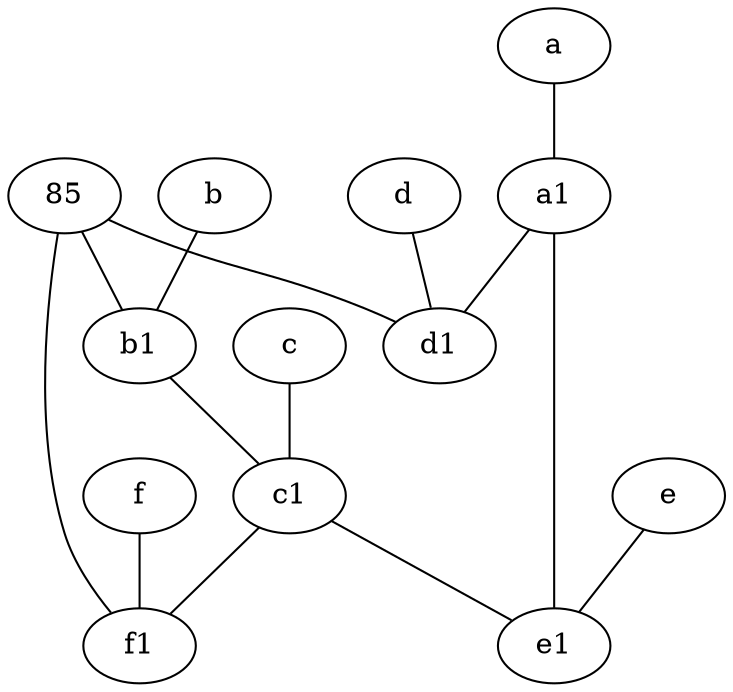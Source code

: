 graph {
	f [pos="3,9!"]
	a [pos="8,2!"]
	c [pos="4.5,2!"]
	85
	d [pos="2,5!"]
	e [pos="7,9!"]
	f1 [pos="3,8!"]
	e1 [pos="7,7!"]
	d1 [pos="3,5!"]
	a1 [pos="8,3!"]
	b1 [pos="9,4!"]
	b [pos="10,4!"]
	c1 [pos="4.5,3!"]
	b -- b1
	a1 -- d1
	b1 -- c1
	f -- f1
	a1 -- e1
	c -- c1
	e -- e1
	85 -- d1
	85 -- f1
	85 -- b1
	c1 -- e1
	c1 -- f1
	d -- d1
	a -- a1
}
